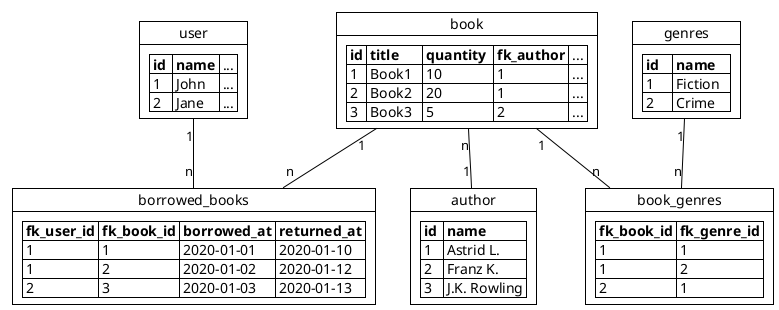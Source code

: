 @startuml database-sample

' https://github.com/plantuml/plantuml/blob/master
!theme plain

object user {
    |= id |= name | ... |
    | 1   | John  | ... |
    | 2   | Jane  | ... |
}

object book {
    |= id |= title |= quantity  |= fk_author | ... | 
    | 1  | Book1   | 10         | 1          | ... |
    | 2  | Book2   | 20         | 1          | ... |
    | 3  | Book3   | 5          | 2          | ... |
}

object borrowed_books {
    |= fk_user_id |= fk_book_id |= borrowed_at |= returned_at |
    | 1           | 1           | 2020-01-01   | 2020-01-10   |
    | 1           | 2           | 2020-01-02   | 2020-01-12   |
    | 2           | 3           | 2020-01-03   | 2020-01-13   |
}

object genres {
    |= id   |= name    |
    | 1     | Fiction  |
    | 2     | Crime    |
}

object book_genres {
    |= fk_book_id |= fk_genre_id |
    | 1           | 1            |
    | 1           | 2            |
    | 2           | 1            |
}

object author {
    |= id |= name        |
    | 1   | Astrid L.    |
    | 2   | Franz K.     |
    | 3   | J.K. Rowling |
}

user "1" -- "n" borrowed_books
book "1" -- "n" borrowed_books
book "1" -- "n" book_genres
genres "1" -- "n" book_genres
book "n" -- "1" author

@enduml